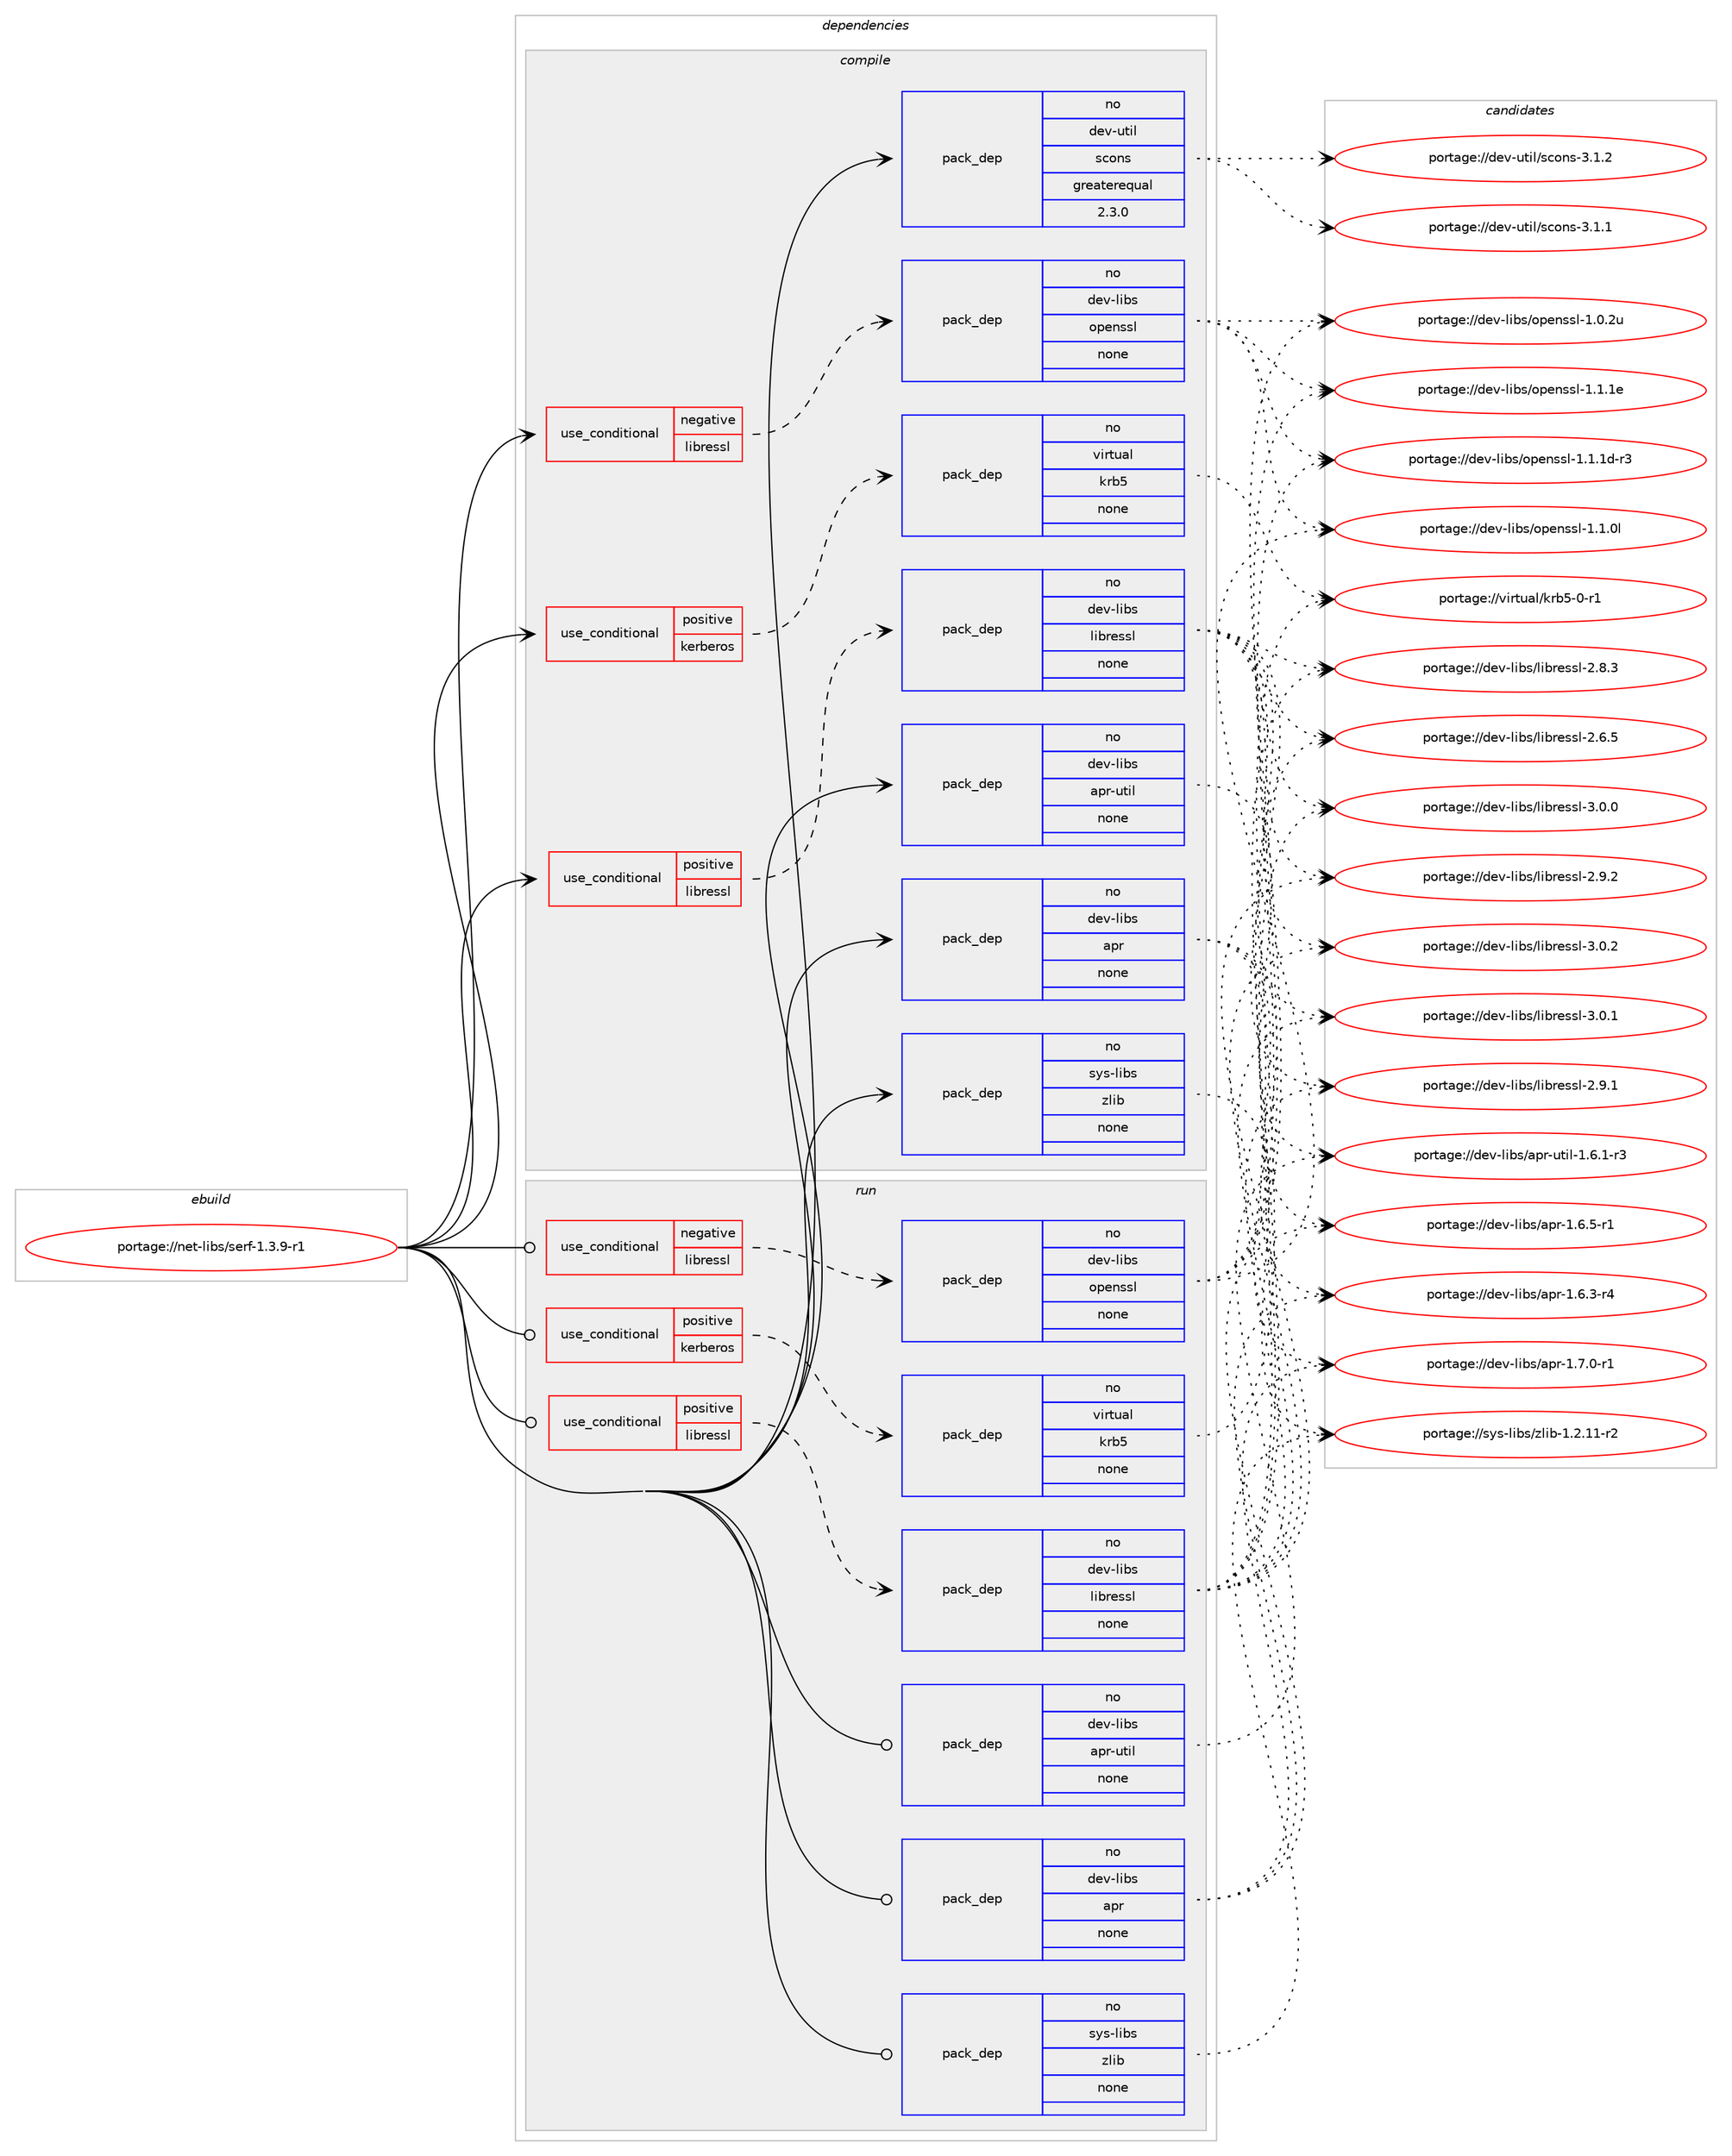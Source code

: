 digraph prolog {

# *************
# Graph options
# *************

newrank=true;
concentrate=true;
compound=true;
graph [rankdir=LR,fontname=Helvetica,fontsize=10,ranksep=1.5];#, ranksep=2.5, nodesep=0.2];
edge  [arrowhead=vee];
node  [fontname=Helvetica,fontsize=10];

# **********
# The ebuild
# **********

subgraph cluster_leftcol {
color=gray;
rank=same;
label=<<i>ebuild</i>>;
id [label="portage://net-libs/serf-1.3.9-r1", color=red, width=4, href="../net-libs/serf-1.3.9-r1.svg"];
}

# ****************
# The dependencies
# ****************

subgraph cluster_midcol {
color=gray;
label=<<i>dependencies</i>>;
subgraph cluster_compile {
fillcolor="#eeeeee";
style=filled;
label=<<i>compile</i>>;
subgraph cond3614 {
dependency17036 [label=<<TABLE BORDER="0" CELLBORDER="1" CELLSPACING="0" CELLPADDING="4"><TR><TD ROWSPAN="3" CELLPADDING="10">use_conditional</TD></TR><TR><TD>negative</TD></TR><TR><TD>libressl</TD></TR></TABLE>>, shape=none, color=red];
subgraph pack13229 {
dependency17037 [label=<<TABLE BORDER="0" CELLBORDER="1" CELLSPACING="0" CELLPADDING="4" WIDTH="220"><TR><TD ROWSPAN="6" CELLPADDING="30">pack_dep</TD></TR><TR><TD WIDTH="110">no</TD></TR><TR><TD>dev-libs</TD></TR><TR><TD>openssl</TD></TR><TR><TD>none</TD></TR><TR><TD></TD></TR></TABLE>>, shape=none, color=blue];
}
dependency17036:e -> dependency17037:w [weight=20,style="dashed",arrowhead="vee"];
}
id:e -> dependency17036:w [weight=20,style="solid",arrowhead="vee"];
subgraph cond3615 {
dependency17038 [label=<<TABLE BORDER="0" CELLBORDER="1" CELLSPACING="0" CELLPADDING="4"><TR><TD ROWSPAN="3" CELLPADDING="10">use_conditional</TD></TR><TR><TD>positive</TD></TR><TR><TD>kerberos</TD></TR></TABLE>>, shape=none, color=red];
subgraph pack13230 {
dependency17039 [label=<<TABLE BORDER="0" CELLBORDER="1" CELLSPACING="0" CELLPADDING="4" WIDTH="220"><TR><TD ROWSPAN="6" CELLPADDING="30">pack_dep</TD></TR><TR><TD WIDTH="110">no</TD></TR><TR><TD>virtual</TD></TR><TR><TD>krb5</TD></TR><TR><TD>none</TD></TR><TR><TD></TD></TR></TABLE>>, shape=none, color=blue];
}
dependency17038:e -> dependency17039:w [weight=20,style="dashed",arrowhead="vee"];
}
id:e -> dependency17038:w [weight=20,style="solid",arrowhead="vee"];
subgraph cond3616 {
dependency17040 [label=<<TABLE BORDER="0" CELLBORDER="1" CELLSPACING="0" CELLPADDING="4"><TR><TD ROWSPAN="3" CELLPADDING="10">use_conditional</TD></TR><TR><TD>positive</TD></TR><TR><TD>libressl</TD></TR></TABLE>>, shape=none, color=red];
subgraph pack13231 {
dependency17041 [label=<<TABLE BORDER="0" CELLBORDER="1" CELLSPACING="0" CELLPADDING="4" WIDTH="220"><TR><TD ROWSPAN="6" CELLPADDING="30">pack_dep</TD></TR><TR><TD WIDTH="110">no</TD></TR><TR><TD>dev-libs</TD></TR><TR><TD>libressl</TD></TR><TR><TD>none</TD></TR><TR><TD></TD></TR></TABLE>>, shape=none, color=blue];
}
dependency17040:e -> dependency17041:w [weight=20,style="dashed",arrowhead="vee"];
}
id:e -> dependency17040:w [weight=20,style="solid",arrowhead="vee"];
subgraph pack13232 {
dependency17042 [label=<<TABLE BORDER="0" CELLBORDER="1" CELLSPACING="0" CELLPADDING="4" WIDTH="220"><TR><TD ROWSPAN="6" CELLPADDING="30">pack_dep</TD></TR><TR><TD WIDTH="110">no</TD></TR><TR><TD>dev-libs</TD></TR><TR><TD>apr</TD></TR><TR><TD>none</TD></TR><TR><TD></TD></TR></TABLE>>, shape=none, color=blue];
}
id:e -> dependency17042:w [weight=20,style="solid",arrowhead="vee"];
subgraph pack13233 {
dependency17043 [label=<<TABLE BORDER="0" CELLBORDER="1" CELLSPACING="0" CELLPADDING="4" WIDTH="220"><TR><TD ROWSPAN="6" CELLPADDING="30">pack_dep</TD></TR><TR><TD WIDTH="110">no</TD></TR><TR><TD>dev-libs</TD></TR><TR><TD>apr-util</TD></TR><TR><TD>none</TD></TR><TR><TD></TD></TR></TABLE>>, shape=none, color=blue];
}
id:e -> dependency17043:w [weight=20,style="solid",arrowhead="vee"];
subgraph pack13234 {
dependency17044 [label=<<TABLE BORDER="0" CELLBORDER="1" CELLSPACING="0" CELLPADDING="4" WIDTH="220"><TR><TD ROWSPAN="6" CELLPADDING="30">pack_dep</TD></TR><TR><TD WIDTH="110">no</TD></TR><TR><TD>dev-util</TD></TR><TR><TD>scons</TD></TR><TR><TD>greaterequal</TD></TR><TR><TD>2.3.0</TD></TR></TABLE>>, shape=none, color=blue];
}
id:e -> dependency17044:w [weight=20,style="solid",arrowhead="vee"];
subgraph pack13235 {
dependency17045 [label=<<TABLE BORDER="0" CELLBORDER="1" CELLSPACING="0" CELLPADDING="4" WIDTH="220"><TR><TD ROWSPAN="6" CELLPADDING="30">pack_dep</TD></TR><TR><TD WIDTH="110">no</TD></TR><TR><TD>sys-libs</TD></TR><TR><TD>zlib</TD></TR><TR><TD>none</TD></TR><TR><TD></TD></TR></TABLE>>, shape=none, color=blue];
}
id:e -> dependency17045:w [weight=20,style="solid",arrowhead="vee"];
}
subgraph cluster_compileandrun {
fillcolor="#eeeeee";
style=filled;
label=<<i>compile and run</i>>;
}
subgraph cluster_run {
fillcolor="#eeeeee";
style=filled;
label=<<i>run</i>>;
subgraph cond3617 {
dependency17046 [label=<<TABLE BORDER="0" CELLBORDER="1" CELLSPACING="0" CELLPADDING="4"><TR><TD ROWSPAN="3" CELLPADDING="10">use_conditional</TD></TR><TR><TD>negative</TD></TR><TR><TD>libressl</TD></TR></TABLE>>, shape=none, color=red];
subgraph pack13236 {
dependency17047 [label=<<TABLE BORDER="0" CELLBORDER="1" CELLSPACING="0" CELLPADDING="4" WIDTH="220"><TR><TD ROWSPAN="6" CELLPADDING="30">pack_dep</TD></TR><TR><TD WIDTH="110">no</TD></TR><TR><TD>dev-libs</TD></TR><TR><TD>openssl</TD></TR><TR><TD>none</TD></TR><TR><TD></TD></TR></TABLE>>, shape=none, color=blue];
}
dependency17046:e -> dependency17047:w [weight=20,style="dashed",arrowhead="vee"];
}
id:e -> dependency17046:w [weight=20,style="solid",arrowhead="odot"];
subgraph cond3618 {
dependency17048 [label=<<TABLE BORDER="0" CELLBORDER="1" CELLSPACING="0" CELLPADDING="4"><TR><TD ROWSPAN="3" CELLPADDING="10">use_conditional</TD></TR><TR><TD>positive</TD></TR><TR><TD>kerberos</TD></TR></TABLE>>, shape=none, color=red];
subgraph pack13237 {
dependency17049 [label=<<TABLE BORDER="0" CELLBORDER="1" CELLSPACING="0" CELLPADDING="4" WIDTH="220"><TR><TD ROWSPAN="6" CELLPADDING="30">pack_dep</TD></TR><TR><TD WIDTH="110">no</TD></TR><TR><TD>virtual</TD></TR><TR><TD>krb5</TD></TR><TR><TD>none</TD></TR><TR><TD></TD></TR></TABLE>>, shape=none, color=blue];
}
dependency17048:e -> dependency17049:w [weight=20,style="dashed",arrowhead="vee"];
}
id:e -> dependency17048:w [weight=20,style="solid",arrowhead="odot"];
subgraph cond3619 {
dependency17050 [label=<<TABLE BORDER="0" CELLBORDER="1" CELLSPACING="0" CELLPADDING="4"><TR><TD ROWSPAN="3" CELLPADDING="10">use_conditional</TD></TR><TR><TD>positive</TD></TR><TR><TD>libressl</TD></TR></TABLE>>, shape=none, color=red];
subgraph pack13238 {
dependency17051 [label=<<TABLE BORDER="0" CELLBORDER="1" CELLSPACING="0" CELLPADDING="4" WIDTH="220"><TR><TD ROWSPAN="6" CELLPADDING="30">pack_dep</TD></TR><TR><TD WIDTH="110">no</TD></TR><TR><TD>dev-libs</TD></TR><TR><TD>libressl</TD></TR><TR><TD>none</TD></TR><TR><TD></TD></TR></TABLE>>, shape=none, color=blue];
}
dependency17050:e -> dependency17051:w [weight=20,style="dashed",arrowhead="vee"];
}
id:e -> dependency17050:w [weight=20,style="solid",arrowhead="odot"];
subgraph pack13239 {
dependency17052 [label=<<TABLE BORDER="0" CELLBORDER="1" CELLSPACING="0" CELLPADDING="4" WIDTH="220"><TR><TD ROWSPAN="6" CELLPADDING="30">pack_dep</TD></TR><TR><TD WIDTH="110">no</TD></TR><TR><TD>dev-libs</TD></TR><TR><TD>apr</TD></TR><TR><TD>none</TD></TR><TR><TD></TD></TR></TABLE>>, shape=none, color=blue];
}
id:e -> dependency17052:w [weight=20,style="solid",arrowhead="odot"];
subgraph pack13240 {
dependency17053 [label=<<TABLE BORDER="0" CELLBORDER="1" CELLSPACING="0" CELLPADDING="4" WIDTH="220"><TR><TD ROWSPAN="6" CELLPADDING="30">pack_dep</TD></TR><TR><TD WIDTH="110">no</TD></TR><TR><TD>dev-libs</TD></TR><TR><TD>apr-util</TD></TR><TR><TD>none</TD></TR><TR><TD></TD></TR></TABLE>>, shape=none, color=blue];
}
id:e -> dependency17053:w [weight=20,style="solid",arrowhead="odot"];
subgraph pack13241 {
dependency17054 [label=<<TABLE BORDER="0" CELLBORDER="1" CELLSPACING="0" CELLPADDING="4" WIDTH="220"><TR><TD ROWSPAN="6" CELLPADDING="30">pack_dep</TD></TR><TR><TD WIDTH="110">no</TD></TR><TR><TD>sys-libs</TD></TR><TR><TD>zlib</TD></TR><TR><TD>none</TD></TR><TR><TD></TD></TR></TABLE>>, shape=none, color=blue];
}
id:e -> dependency17054:w [weight=20,style="solid",arrowhead="odot"];
}
}

# **************
# The candidates
# **************

subgraph cluster_choices {
rank=same;
color=gray;
label=<<i>candidates</i>>;

subgraph choice13229 {
color=black;
nodesep=1;
choice100101118451081059811547111112101110115115108454946494649101 [label="portage://dev-libs/openssl-1.1.1e", color=red, width=4,href="../dev-libs/openssl-1.1.1e.svg"];
choice1001011184510810598115471111121011101151151084549464946491004511451 [label="portage://dev-libs/openssl-1.1.1d-r3", color=red, width=4,href="../dev-libs/openssl-1.1.1d-r3.svg"];
choice100101118451081059811547111112101110115115108454946494648108 [label="portage://dev-libs/openssl-1.1.0l", color=red, width=4,href="../dev-libs/openssl-1.1.0l.svg"];
choice100101118451081059811547111112101110115115108454946484650117 [label="portage://dev-libs/openssl-1.0.2u", color=red, width=4,href="../dev-libs/openssl-1.0.2u.svg"];
dependency17037:e -> choice100101118451081059811547111112101110115115108454946494649101:w [style=dotted,weight="100"];
dependency17037:e -> choice1001011184510810598115471111121011101151151084549464946491004511451:w [style=dotted,weight="100"];
dependency17037:e -> choice100101118451081059811547111112101110115115108454946494648108:w [style=dotted,weight="100"];
dependency17037:e -> choice100101118451081059811547111112101110115115108454946484650117:w [style=dotted,weight="100"];
}
subgraph choice13230 {
color=black;
nodesep=1;
choice1181051141161179710847107114985345484511449 [label="portage://virtual/krb5-0-r1", color=red, width=4,href="../virtual/krb5-0-r1.svg"];
dependency17039:e -> choice1181051141161179710847107114985345484511449:w [style=dotted,weight="100"];
}
subgraph choice13231 {
color=black;
nodesep=1;
choice10010111845108105981154710810598114101115115108455146484650 [label="portage://dev-libs/libressl-3.0.2", color=red, width=4,href="../dev-libs/libressl-3.0.2.svg"];
choice10010111845108105981154710810598114101115115108455146484649 [label="portage://dev-libs/libressl-3.0.1", color=red, width=4,href="../dev-libs/libressl-3.0.1.svg"];
choice10010111845108105981154710810598114101115115108455146484648 [label="portage://dev-libs/libressl-3.0.0", color=red, width=4,href="../dev-libs/libressl-3.0.0.svg"];
choice10010111845108105981154710810598114101115115108455046574650 [label="portage://dev-libs/libressl-2.9.2", color=red, width=4,href="../dev-libs/libressl-2.9.2.svg"];
choice10010111845108105981154710810598114101115115108455046574649 [label="portage://dev-libs/libressl-2.9.1", color=red, width=4,href="../dev-libs/libressl-2.9.1.svg"];
choice10010111845108105981154710810598114101115115108455046564651 [label="portage://dev-libs/libressl-2.8.3", color=red, width=4,href="../dev-libs/libressl-2.8.3.svg"];
choice10010111845108105981154710810598114101115115108455046544653 [label="portage://dev-libs/libressl-2.6.5", color=red, width=4,href="../dev-libs/libressl-2.6.5.svg"];
dependency17041:e -> choice10010111845108105981154710810598114101115115108455146484650:w [style=dotted,weight="100"];
dependency17041:e -> choice10010111845108105981154710810598114101115115108455146484649:w [style=dotted,weight="100"];
dependency17041:e -> choice10010111845108105981154710810598114101115115108455146484648:w [style=dotted,weight="100"];
dependency17041:e -> choice10010111845108105981154710810598114101115115108455046574650:w [style=dotted,weight="100"];
dependency17041:e -> choice10010111845108105981154710810598114101115115108455046574649:w [style=dotted,weight="100"];
dependency17041:e -> choice10010111845108105981154710810598114101115115108455046564651:w [style=dotted,weight="100"];
dependency17041:e -> choice10010111845108105981154710810598114101115115108455046544653:w [style=dotted,weight="100"];
}
subgraph choice13232 {
color=black;
nodesep=1;
choice100101118451081059811547971121144549465546484511449 [label="portage://dev-libs/apr-1.7.0-r1", color=red, width=4,href="../dev-libs/apr-1.7.0-r1.svg"];
choice100101118451081059811547971121144549465446534511449 [label="portage://dev-libs/apr-1.6.5-r1", color=red, width=4,href="../dev-libs/apr-1.6.5-r1.svg"];
choice100101118451081059811547971121144549465446514511452 [label="portage://dev-libs/apr-1.6.3-r4", color=red, width=4,href="../dev-libs/apr-1.6.3-r4.svg"];
dependency17042:e -> choice100101118451081059811547971121144549465546484511449:w [style=dotted,weight="100"];
dependency17042:e -> choice100101118451081059811547971121144549465446534511449:w [style=dotted,weight="100"];
dependency17042:e -> choice100101118451081059811547971121144549465446514511452:w [style=dotted,weight="100"];
}
subgraph choice13233 {
color=black;
nodesep=1;
choice10010111845108105981154797112114451171161051084549465446494511451 [label="portage://dev-libs/apr-util-1.6.1-r3", color=red, width=4,href="../dev-libs/apr-util-1.6.1-r3.svg"];
dependency17043:e -> choice10010111845108105981154797112114451171161051084549465446494511451:w [style=dotted,weight="100"];
}
subgraph choice13234 {
color=black;
nodesep=1;
choice100101118451171161051084711599111110115455146494650 [label="portage://dev-util/scons-3.1.2", color=red, width=4,href="../dev-util/scons-3.1.2.svg"];
choice100101118451171161051084711599111110115455146494649 [label="portage://dev-util/scons-3.1.1", color=red, width=4,href="../dev-util/scons-3.1.1.svg"];
dependency17044:e -> choice100101118451171161051084711599111110115455146494650:w [style=dotted,weight="100"];
dependency17044:e -> choice100101118451171161051084711599111110115455146494649:w [style=dotted,weight="100"];
}
subgraph choice13235 {
color=black;
nodesep=1;
choice11512111545108105981154712210810598454946504649494511450 [label="portage://sys-libs/zlib-1.2.11-r2", color=red, width=4,href="../sys-libs/zlib-1.2.11-r2.svg"];
dependency17045:e -> choice11512111545108105981154712210810598454946504649494511450:w [style=dotted,weight="100"];
}
subgraph choice13236 {
color=black;
nodesep=1;
choice100101118451081059811547111112101110115115108454946494649101 [label="portage://dev-libs/openssl-1.1.1e", color=red, width=4,href="../dev-libs/openssl-1.1.1e.svg"];
choice1001011184510810598115471111121011101151151084549464946491004511451 [label="portage://dev-libs/openssl-1.1.1d-r3", color=red, width=4,href="../dev-libs/openssl-1.1.1d-r3.svg"];
choice100101118451081059811547111112101110115115108454946494648108 [label="portage://dev-libs/openssl-1.1.0l", color=red, width=4,href="../dev-libs/openssl-1.1.0l.svg"];
choice100101118451081059811547111112101110115115108454946484650117 [label="portage://dev-libs/openssl-1.0.2u", color=red, width=4,href="../dev-libs/openssl-1.0.2u.svg"];
dependency17047:e -> choice100101118451081059811547111112101110115115108454946494649101:w [style=dotted,weight="100"];
dependency17047:e -> choice1001011184510810598115471111121011101151151084549464946491004511451:w [style=dotted,weight="100"];
dependency17047:e -> choice100101118451081059811547111112101110115115108454946494648108:w [style=dotted,weight="100"];
dependency17047:e -> choice100101118451081059811547111112101110115115108454946484650117:w [style=dotted,weight="100"];
}
subgraph choice13237 {
color=black;
nodesep=1;
choice1181051141161179710847107114985345484511449 [label="portage://virtual/krb5-0-r1", color=red, width=4,href="../virtual/krb5-0-r1.svg"];
dependency17049:e -> choice1181051141161179710847107114985345484511449:w [style=dotted,weight="100"];
}
subgraph choice13238 {
color=black;
nodesep=1;
choice10010111845108105981154710810598114101115115108455146484650 [label="portage://dev-libs/libressl-3.0.2", color=red, width=4,href="../dev-libs/libressl-3.0.2.svg"];
choice10010111845108105981154710810598114101115115108455146484649 [label="portage://dev-libs/libressl-3.0.1", color=red, width=4,href="../dev-libs/libressl-3.0.1.svg"];
choice10010111845108105981154710810598114101115115108455146484648 [label="portage://dev-libs/libressl-3.0.0", color=red, width=4,href="../dev-libs/libressl-3.0.0.svg"];
choice10010111845108105981154710810598114101115115108455046574650 [label="portage://dev-libs/libressl-2.9.2", color=red, width=4,href="../dev-libs/libressl-2.9.2.svg"];
choice10010111845108105981154710810598114101115115108455046574649 [label="portage://dev-libs/libressl-2.9.1", color=red, width=4,href="../dev-libs/libressl-2.9.1.svg"];
choice10010111845108105981154710810598114101115115108455046564651 [label="portage://dev-libs/libressl-2.8.3", color=red, width=4,href="../dev-libs/libressl-2.8.3.svg"];
choice10010111845108105981154710810598114101115115108455046544653 [label="portage://dev-libs/libressl-2.6.5", color=red, width=4,href="../dev-libs/libressl-2.6.5.svg"];
dependency17051:e -> choice10010111845108105981154710810598114101115115108455146484650:w [style=dotted,weight="100"];
dependency17051:e -> choice10010111845108105981154710810598114101115115108455146484649:w [style=dotted,weight="100"];
dependency17051:e -> choice10010111845108105981154710810598114101115115108455146484648:w [style=dotted,weight="100"];
dependency17051:e -> choice10010111845108105981154710810598114101115115108455046574650:w [style=dotted,weight="100"];
dependency17051:e -> choice10010111845108105981154710810598114101115115108455046574649:w [style=dotted,weight="100"];
dependency17051:e -> choice10010111845108105981154710810598114101115115108455046564651:w [style=dotted,weight="100"];
dependency17051:e -> choice10010111845108105981154710810598114101115115108455046544653:w [style=dotted,weight="100"];
}
subgraph choice13239 {
color=black;
nodesep=1;
choice100101118451081059811547971121144549465546484511449 [label="portage://dev-libs/apr-1.7.0-r1", color=red, width=4,href="../dev-libs/apr-1.7.0-r1.svg"];
choice100101118451081059811547971121144549465446534511449 [label="portage://dev-libs/apr-1.6.5-r1", color=red, width=4,href="../dev-libs/apr-1.6.5-r1.svg"];
choice100101118451081059811547971121144549465446514511452 [label="portage://dev-libs/apr-1.6.3-r4", color=red, width=4,href="../dev-libs/apr-1.6.3-r4.svg"];
dependency17052:e -> choice100101118451081059811547971121144549465546484511449:w [style=dotted,weight="100"];
dependency17052:e -> choice100101118451081059811547971121144549465446534511449:w [style=dotted,weight="100"];
dependency17052:e -> choice100101118451081059811547971121144549465446514511452:w [style=dotted,weight="100"];
}
subgraph choice13240 {
color=black;
nodesep=1;
choice10010111845108105981154797112114451171161051084549465446494511451 [label="portage://dev-libs/apr-util-1.6.1-r3", color=red, width=4,href="../dev-libs/apr-util-1.6.1-r3.svg"];
dependency17053:e -> choice10010111845108105981154797112114451171161051084549465446494511451:w [style=dotted,weight="100"];
}
subgraph choice13241 {
color=black;
nodesep=1;
choice11512111545108105981154712210810598454946504649494511450 [label="portage://sys-libs/zlib-1.2.11-r2", color=red, width=4,href="../sys-libs/zlib-1.2.11-r2.svg"];
dependency17054:e -> choice11512111545108105981154712210810598454946504649494511450:w [style=dotted,weight="100"];
}
}

}
